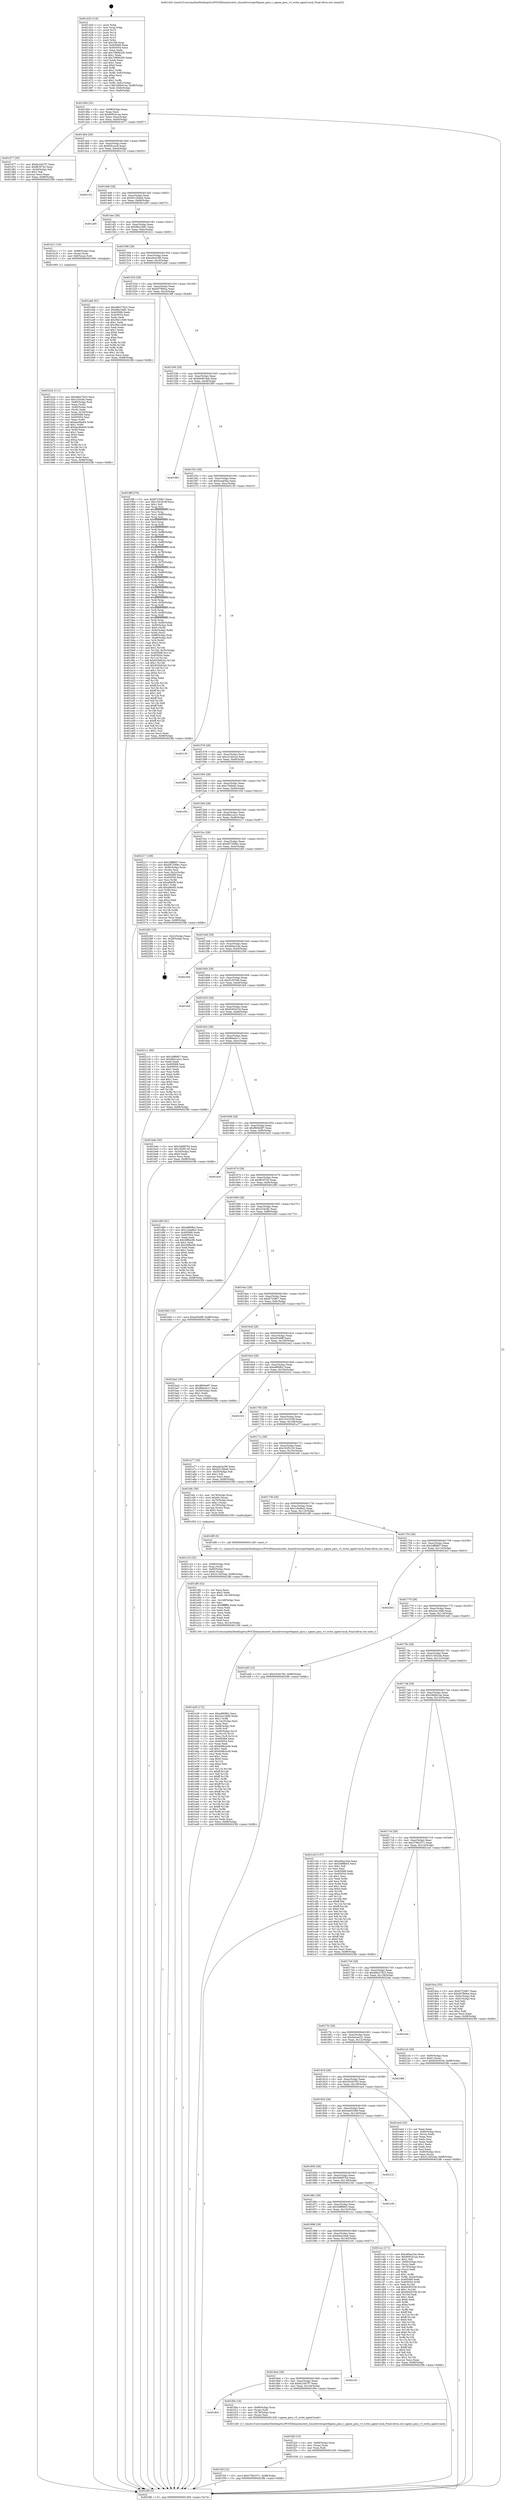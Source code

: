 digraph "0x401420" {
  label = "0x401420 (/mnt/c/Users/mathe/Desktop/tcc/POCII/binaries/extr_linuxdriversperfxgene_pmu.c_xgene_pmu_v3_write_agent1msk_Final-ollvm.out::main(0))"
  labelloc = "t"
  node[shape=record]

  Entry [label="",width=0.3,height=0.3,shape=circle,fillcolor=black,style=filled]
  "0x401494" [label="{
     0x401494 [32]\l
     | [instrs]\l
     &nbsp;&nbsp;0x401494 \<+6\>: mov -0x98(%rbp),%eax\l
     &nbsp;&nbsp;0x40149a \<+2\>: mov %eax,%ecx\l
     &nbsp;&nbsp;0x40149c \<+6\>: sub $0x809241aa,%ecx\l
     &nbsp;&nbsp;0x4014a2 \<+6\>: mov %eax,-0xac(%rbp)\l
     &nbsp;&nbsp;0x4014a8 \<+6\>: mov %ecx,-0xb0(%rbp)\l
     &nbsp;&nbsp;0x4014ae \<+6\>: je 0000000000401d77 \<main+0x957\>\l
  }"]
  "0x401d77" [label="{
     0x401d77 [30]\l
     | [instrs]\l
     &nbsp;&nbsp;0x401d77 \<+5\>: mov $0x6c2447f7,%eax\l
     &nbsp;&nbsp;0x401d7c \<+5\>: mov $0xffc3f742,%ecx\l
     &nbsp;&nbsp;0x401d81 \<+3\>: mov -0x2d(%rbp),%dl\l
     &nbsp;&nbsp;0x401d84 \<+3\>: test $0x1,%dl\l
     &nbsp;&nbsp;0x401d87 \<+3\>: cmovne %ecx,%eax\l
     &nbsp;&nbsp;0x401d8a \<+6\>: mov %eax,-0x98(%rbp)\l
     &nbsp;&nbsp;0x401d90 \<+5\>: jmp 00000000004023fb \<main+0xfdb\>\l
  }"]
  "0x4014b4" [label="{
     0x4014b4 [28]\l
     | [instrs]\l
     &nbsp;&nbsp;0x4014b4 \<+5\>: jmp 00000000004014b9 \<main+0x99\>\l
     &nbsp;&nbsp;0x4014b9 \<+6\>: mov -0xac(%rbp),%eax\l
     &nbsp;&nbsp;0x4014bf \<+5\>: sub $0x82fccec8,%eax\l
     &nbsp;&nbsp;0x4014c4 \<+6\>: mov %eax,-0xb4(%rbp)\l
     &nbsp;&nbsp;0x4014ca \<+6\>: je 0000000000402152 \<main+0xd32\>\l
  }"]
  Exit [label="",width=0.3,height=0.3,shape=circle,fillcolor=black,style=filled,peripheries=2]
  "0x402152" [label="{
     0x402152\l
  }", style=dashed]
  "0x4014d0" [label="{
     0x4014d0 [28]\l
     | [instrs]\l
     &nbsp;&nbsp;0x4014d0 \<+5\>: jmp 00000000004014d5 \<main+0xb5\>\l
     &nbsp;&nbsp;0x4014d5 \<+6\>: mov -0xac(%rbp),%eax\l
     &nbsp;&nbsp;0x4014db \<+5\>: sub $0x8312bbe0,%eax\l
     &nbsp;&nbsp;0x4014e0 \<+6\>: mov %eax,-0xb8(%rbp)\l
     &nbsp;&nbsp;0x4014e6 \<+6\>: je 0000000000401a95 \<main+0x675\>\l
  }"]
  "0x401f2f" [label="{
     0x401f2f [15]\l
     | [instrs]\l
     &nbsp;&nbsp;0x401f2f \<+10\>: movl $0x379b3371,-0x98(%rbp)\l
     &nbsp;&nbsp;0x401f39 \<+5\>: jmp 00000000004023fb \<main+0xfdb\>\l
  }"]
  "0x401a95" [label="{
     0x401a95\l
  }", style=dashed]
  "0x4014ec" [label="{
     0x4014ec [28]\l
     | [instrs]\l
     &nbsp;&nbsp;0x4014ec \<+5\>: jmp 00000000004014f1 \<main+0xd1\>\l
     &nbsp;&nbsp;0x4014f1 \<+6\>: mov -0xac(%rbp),%eax\l
     &nbsp;&nbsp;0x4014f7 \<+5\>: sub $0x98a19df1,%eax\l
     &nbsp;&nbsp;0x4014fc \<+6\>: mov %eax,-0xbc(%rbp)\l
     &nbsp;&nbsp;0x401502 \<+6\>: je 0000000000401b11 \<main+0x6f1\>\l
  }"]
  "0x401f20" [label="{
     0x401f20 [15]\l
     | [instrs]\l
     &nbsp;&nbsp;0x401f20 \<+4\>: mov -0x68(%rbp),%rax\l
     &nbsp;&nbsp;0x401f24 \<+3\>: mov (%rax),%rax\l
     &nbsp;&nbsp;0x401f27 \<+3\>: mov %rax,%rdi\l
     &nbsp;&nbsp;0x401f2a \<+5\>: call 0000000000401030 \<free@plt\>\l
     | [calls]\l
     &nbsp;&nbsp;0x401030 \{1\} (unknown)\l
  }"]
  "0x401b11" [label="{
     0x401b11 [19]\l
     | [instrs]\l
     &nbsp;&nbsp;0x401b11 \<+7\>: mov -0x88(%rbp),%rax\l
     &nbsp;&nbsp;0x401b18 \<+3\>: mov (%rax),%rax\l
     &nbsp;&nbsp;0x401b1b \<+4\>: mov 0x8(%rax),%rdi\l
     &nbsp;&nbsp;0x401b1f \<+5\>: call 0000000000401060 \<atoi@plt\>\l
     | [calls]\l
     &nbsp;&nbsp;0x401060 \{1\} (unknown)\l
  }"]
  "0x401508" [label="{
     0x401508 [28]\l
     | [instrs]\l
     &nbsp;&nbsp;0x401508 \<+5\>: jmp 000000000040150d \<main+0xed\>\l
     &nbsp;&nbsp;0x40150d \<+6\>: mov -0xac(%rbp),%eax\l
     &nbsp;&nbsp;0x401513 \<+5\>: sub $0xa4e2a3f0,%eax\l
     &nbsp;&nbsp;0x401518 \<+6\>: mov %eax,-0xc0(%rbp)\l
     &nbsp;&nbsp;0x40151e \<+6\>: je 0000000000401ab6 \<main+0x696\>\l
  }"]
  "0x4018c0" [label="{
     0x4018c0\l
  }", style=dashed]
  "0x401ab6" [label="{
     0x401ab6 [91]\l
     | [instrs]\l
     &nbsp;&nbsp;0x401ab6 \<+5\>: mov $0x46b27923,%eax\l
     &nbsp;&nbsp;0x401abb \<+5\>: mov $0x98a19df1,%ecx\l
     &nbsp;&nbsp;0x401ac0 \<+7\>: mov 0x405068,%edx\l
     &nbsp;&nbsp;0x401ac7 \<+7\>: mov 0x405054,%esi\l
     &nbsp;&nbsp;0x401ace \<+2\>: mov %edx,%edi\l
     &nbsp;&nbsp;0x401ad0 \<+6\>: add $0x39e1c590,%edi\l
     &nbsp;&nbsp;0x401ad6 \<+3\>: sub $0x1,%edi\l
     &nbsp;&nbsp;0x401ad9 \<+6\>: sub $0x39e1c590,%edi\l
     &nbsp;&nbsp;0x401adf \<+3\>: imul %edi,%edx\l
     &nbsp;&nbsp;0x401ae2 \<+3\>: and $0x1,%edx\l
     &nbsp;&nbsp;0x401ae5 \<+3\>: cmp $0x0,%edx\l
     &nbsp;&nbsp;0x401ae8 \<+4\>: sete %r8b\l
     &nbsp;&nbsp;0x401aec \<+3\>: cmp $0xa,%esi\l
     &nbsp;&nbsp;0x401aef \<+4\>: setl %r9b\l
     &nbsp;&nbsp;0x401af3 \<+3\>: mov %r8b,%r10b\l
     &nbsp;&nbsp;0x401af6 \<+3\>: and %r9b,%r10b\l
     &nbsp;&nbsp;0x401af9 \<+3\>: xor %r9b,%r8b\l
     &nbsp;&nbsp;0x401afc \<+3\>: or %r8b,%r10b\l
     &nbsp;&nbsp;0x401aff \<+4\>: test $0x1,%r10b\l
     &nbsp;&nbsp;0x401b03 \<+3\>: cmovne %ecx,%eax\l
     &nbsp;&nbsp;0x401b06 \<+6\>: mov %eax,-0x98(%rbp)\l
     &nbsp;&nbsp;0x401b0c \<+5\>: jmp 00000000004023fb \<main+0xfdb\>\l
  }"]
  "0x401524" [label="{
     0x401524 [28]\l
     | [instrs]\l
     &nbsp;&nbsp;0x401524 \<+5\>: jmp 0000000000401529 \<main+0x109\>\l
     &nbsp;&nbsp;0x401529 \<+6\>: mov -0xac(%rbp),%eax\l
     &nbsp;&nbsp;0x40152f \<+5\>: sub $0xb07fb9ca,%eax\l
     &nbsp;&nbsp;0x401534 \<+6\>: mov %eax,-0xc4(%rbp)\l
     &nbsp;&nbsp;0x40153a \<+6\>: je 00000000004018ff \<main+0x4df\>\l
  }"]
  "0x401f0e" [label="{
     0x401f0e [18]\l
     | [instrs]\l
     &nbsp;&nbsp;0x401f0e \<+4\>: mov -0x68(%rbp),%rax\l
     &nbsp;&nbsp;0x401f12 \<+3\>: mov (%rax),%rdi\l
     &nbsp;&nbsp;0x401f15 \<+4\>: mov -0x78(%rbp),%rax\l
     &nbsp;&nbsp;0x401f19 \<+2\>: mov (%rax),%esi\l
     &nbsp;&nbsp;0x401f1b \<+5\>: call 0000000000401240 \<xgene_pmu_v3_write_agent1msk\>\l
     | [calls]\l
     &nbsp;&nbsp;0x401240 \{1\} (/mnt/c/Users/mathe/Desktop/tcc/POCII/binaries/extr_linuxdriversperfxgene_pmu.c_xgene_pmu_v3_write_agent1msk_Final-ollvm.out::xgene_pmu_v3_write_agent1msk)\l
  }"]
  "0x4018ff" [label="{
     0x4018ff [376]\l
     | [instrs]\l
     &nbsp;&nbsp;0x4018ff \<+5\>: mov $0x87259b7,%eax\l
     &nbsp;&nbsp;0x401904 \<+5\>: mov $0x1541818f,%ecx\l
     &nbsp;&nbsp;0x401909 \<+2\>: mov $0x1,%dl\l
     &nbsp;&nbsp;0x40190b \<+3\>: mov %rsp,%rsi\l
     &nbsp;&nbsp;0x40190e \<+4\>: add $0xfffffffffffffff0,%rsi\l
     &nbsp;&nbsp;0x401912 \<+3\>: mov %rsi,%rsp\l
     &nbsp;&nbsp;0x401915 \<+7\>: mov %rsi,-0x90(%rbp)\l
     &nbsp;&nbsp;0x40191c \<+3\>: mov %rsp,%rsi\l
     &nbsp;&nbsp;0x40191f \<+4\>: add $0xfffffffffffffff0,%rsi\l
     &nbsp;&nbsp;0x401923 \<+3\>: mov %rsi,%rsp\l
     &nbsp;&nbsp;0x401926 \<+3\>: mov %rsp,%rdi\l
     &nbsp;&nbsp;0x401929 \<+4\>: add $0xfffffffffffffff0,%rdi\l
     &nbsp;&nbsp;0x40192d \<+3\>: mov %rdi,%rsp\l
     &nbsp;&nbsp;0x401930 \<+7\>: mov %rdi,-0x88(%rbp)\l
     &nbsp;&nbsp;0x401937 \<+3\>: mov %rsp,%rdi\l
     &nbsp;&nbsp;0x40193a \<+4\>: add $0xfffffffffffffff0,%rdi\l
     &nbsp;&nbsp;0x40193e \<+3\>: mov %rdi,%rsp\l
     &nbsp;&nbsp;0x401941 \<+4\>: mov %rdi,-0x80(%rbp)\l
     &nbsp;&nbsp;0x401945 \<+3\>: mov %rsp,%rdi\l
     &nbsp;&nbsp;0x401948 \<+4\>: add $0xfffffffffffffff0,%rdi\l
     &nbsp;&nbsp;0x40194c \<+3\>: mov %rdi,%rsp\l
     &nbsp;&nbsp;0x40194f \<+4\>: mov %rdi,-0x78(%rbp)\l
     &nbsp;&nbsp;0x401953 \<+3\>: mov %rsp,%rdi\l
     &nbsp;&nbsp;0x401956 \<+4\>: add $0xfffffffffffffff0,%rdi\l
     &nbsp;&nbsp;0x40195a \<+3\>: mov %rdi,%rsp\l
     &nbsp;&nbsp;0x40195d \<+4\>: mov %rdi,-0x70(%rbp)\l
     &nbsp;&nbsp;0x401961 \<+3\>: mov %rsp,%rdi\l
     &nbsp;&nbsp;0x401964 \<+4\>: add $0xfffffffffffffff0,%rdi\l
     &nbsp;&nbsp;0x401968 \<+3\>: mov %rdi,%rsp\l
     &nbsp;&nbsp;0x40196b \<+4\>: mov %rdi,-0x68(%rbp)\l
     &nbsp;&nbsp;0x40196f \<+3\>: mov %rsp,%rdi\l
     &nbsp;&nbsp;0x401972 \<+4\>: add $0xfffffffffffffff0,%rdi\l
     &nbsp;&nbsp;0x401976 \<+3\>: mov %rdi,%rsp\l
     &nbsp;&nbsp;0x401979 \<+4\>: mov %rdi,-0x60(%rbp)\l
     &nbsp;&nbsp;0x40197d \<+3\>: mov %rsp,%rdi\l
     &nbsp;&nbsp;0x401980 \<+4\>: add $0xfffffffffffffff0,%rdi\l
     &nbsp;&nbsp;0x401984 \<+3\>: mov %rdi,%rsp\l
     &nbsp;&nbsp;0x401987 \<+4\>: mov %rdi,-0x58(%rbp)\l
     &nbsp;&nbsp;0x40198b \<+3\>: mov %rsp,%rdi\l
     &nbsp;&nbsp;0x40198e \<+4\>: add $0xfffffffffffffff0,%rdi\l
     &nbsp;&nbsp;0x401992 \<+3\>: mov %rdi,%rsp\l
     &nbsp;&nbsp;0x401995 \<+4\>: mov %rdi,-0x50(%rbp)\l
     &nbsp;&nbsp;0x401999 \<+3\>: mov %rsp,%rdi\l
     &nbsp;&nbsp;0x40199c \<+4\>: add $0xfffffffffffffff0,%rdi\l
     &nbsp;&nbsp;0x4019a0 \<+3\>: mov %rdi,%rsp\l
     &nbsp;&nbsp;0x4019a3 \<+4\>: mov %rdi,-0x48(%rbp)\l
     &nbsp;&nbsp;0x4019a7 \<+3\>: mov %rsp,%rdi\l
     &nbsp;&nbsp;0x4019aa \<+4\>: add $0xfffffffffffffff0,%rdi\l
     &nbsp;&nbsp;0x4019ae \<+3\>: mov %rdi,%rsp\l
     &nbsp;&nbsp;0x4019b1 \<+4\>: mov %rdi,-0x40(%rbp)\l
     &nbsp;&nbsp;0x4019b5 \<+7\>: mov -0x90(%rbp),%rdi\l
     &nbsp;&nbsp;0x4019bc \<+6\>: movl $0x0,(%rdi)\l
     &nbsp;&nbsp;0x4019c2 \<+7\>: mov -0x9c(%rbp),%r8d\l
     &nbsp;&nbsp;0x4019c9 \<+3\>: mov %r8d,(%rsi)\l
     &nbsp;&nbsp;0x4019cc \<+7\>: mov -0x88(%rbp),%rdi\l
     &nbsp;&nbsp;0x4019d3 \<+7\>: mov -0xa8(%rbp),%r9\l
     &nbsp;&nbsp;0x4019da \<+3\>: mov %r9,(%rdi)\l
     &nbsp;&nbsp;0x4019dd \<+3\>: cmpl $0x2,(%rsi)\l
     &nbsp;&nbsp;0x4019e0 \<+4\>: setne %r10b\l
     &nbsp;&nbsp;0x4019e4 \<+4\>: and $0x1,%r10b\l
     &nbsp;&nbsp;0x4019e8 \<+4\>: mov %r10b,-0x35(%rbp)\l
     &nbsp;&nbsp;0x4019ec \<+8\>: mov 0x405068,%r11d\l
     &nbsp;&nbsp;0x4019f4 \<+7\>: mov 0x405054,%ebx\l
     &nbsp;&nbsp;0x4019fb \<+3\>: mov %r11d,%r14d\l
     &nbsp;&nbsp;0x4019fe \<+7\>: add $0x932b6242,%r14d\l
     &nbsp;&nbsp;0x401a05 \<+4\>: sub $0x1,%r14d\l
     &nbsp;&nbsp;0x401a09 \<+7\>: sub $0x932b6242,%r14d\l
     &nbsp;&nbsp;0x401a10 \<+4\>: imul %r14d,%r11d\l
     &nbsp;&nbsp;0x401a14 \<+4\>: and $0x1,%r11d\l
     &nbsp;&nbsp;0x401a18 \<+4\>: cmp $0x0,%r11d\l
     &nbsp;&nbsp;0x401a1c \<+4\>: sete %r10b\l
     &nbsp;&nbsp;0x401a20 \<+3\>: cmp $0xa,%ebx\l
     &nbsp;&nbsp;0x401a23 \<+4\>: setl %r15b\l
     &nbsp;&nbsp;0x401a27 \<+3\>: mov %r10b,%r12b\l
     &nbsp;&nbsp;0x401a2a \<+4\>: xor $0xff,%r12b\l
     &nbsp;&nbsp;0x401a2e \<+3\>: mov %r15b,%r13b\l
     &nbsp;&nbsp;0x401a31 \<+4\>: xor $0xff,%r13b\l
     &nbsp;&nbsp;0x401a35 \<+3\>: xor $0x1,%dl\l
     &nbsp;&nbsp;0x401a38 \<+3\>: mov %r12b,%sil\l
     &nbsp;&nbsp;0x401a3b \<+4\>: and $0xff,%sil\l
     &nbsp;&nbsp;0x401a3f \<+3\>: and %dl,%r10b\l
     &nbsp;&nbsp;0x401a42 \<+3\>: mov %r13b,%dil\l
     &nbsp;&nbsp;0x401a45 \<+4\>: and $0xff,%dil\l
     &nbsp;&nbsp;0x401a49 \<+3\>: and %dl,%r15b\l
     &nbsp;&nbsp;0x401a4c \<+3\>: or %r10b,%sil\l
     &nbsp;&nbsp;0x401a4f \<+3\>: or %r15b,%dil\l
     &nbsp;&nbsp;0x401a52 \<+3\>: xor %dil,%sil\l
     &nbsp;&nbsp;0x401a55 \<+3\>: or %r13b,%r12b\l
     &nbsp;&nbsp;0x401a58 \<+4\>: xor $0xff,%r12b\l
     &nbsp;&nbsp;0x401a5c \<+3\>: or $0x1,%dl\l
     &nbsp;&nbsp;0x401a5f \<+3\>: and %dl,%r12b\l
     &nbsp;&nbsp;0x401a62 \<+3\>: or %r12b,%sil\l
     &nbsp;&nbsp;0x401a65 \<+4\>: test $0x1,%sil\l
     &nbsp;&nbsp;0x401a69 \<+3\>: cmovne %ecx,%eax\l
     &nbsp;&nbsp;0x401a6c \<+6\>: mov %eax,-0x98(%rbp)\l
     &nbsp;&nbsp;0x401a72 \<+5\>: jmp 00000000004023fb \<main+0xfdb\>\l
  }"]
  "0x401540" [label="{
     0x401540 [28]\l
     | [instrs]\l
     &nbsp;&nbsp;0x401540 \<+5\>: jmp 0000000000401545 \<main+0x125\>\l
     &nbsp;&nbsp;0x401545 \<+6\>: mov -0xac(%rbp),%eax\l
     &nbsp;&nbsp;0x40154b \<+5\>: sub $0xbb0819ab,%eax\l
     &nbsp;&nbsp;0x401550 \<+6\>: mov %eax,-0xc8(%rbp)\l
     &nbsp;&nbsp;0x401556 \<+6\>: je 0000000000401f85 \<main+0xb65\>\l
  }"]
  "0x4018a4" [label="{
     0x4018a4 [28]\l
     | [instrs]\l
     &nbsp;&nbsp;0x4018a4 \<+5\>: jmp 00000000004018a9 \<main+0x489\>\l
     &nbsp;&nbsp;0x4018a9 \<+6\>: mov -0xac(%rbp),%eax\l
     &nbsp;&nbsp;0x4018af \<+5\>: sub $0x6c2447f7,%eax\l
     &nbsp;&nbsp;0x4018b4 \<+6\>: mov %eax,-0x144(%rbp)\l
     &nbsp;&nbsp;0x4018ba \<+6\>: je 0000000000401f0e \<main+0xaee\>\l
  }"]
  "0x401f85" [label="{
     0x401f85\l
  }", style=dashed]
  "0x40155c" [label="{
     0x40155c [28]\l
     | [instrs]\l
     &nbsp;&nbsp;0x40155c \<+5\>: jmp 0000000000401561 \<main+0x141\>\l
     &nbsp;&nbsp;0x401561 \<+6\>: mov -0xac(%rbp),%eax\l
     &nbsp;&nbsp;0x401567 \<+5\>: sub $0xbceaf3ba,%eax\l
     &nbsp;&nbsp;0x40156c \<+6\>: mov %eax,-0xcc(%rbp)\l
     &nbsp;&nbsp;0x401572 \<+6\>: je 0000000000402130 \<main+0xd10\>\l
  }"]
  "0x402191" [label="{
     0x402191\l
  }", style=dashed]
  "0x402130" [label="{
     0x402130\l
  }", style=dashed]
  "0x401578" [label="{
     0x401578 [28]\l
     | [instrs]\l
     &nbsp;&nbsp;0x401578 \<+5\>: jmp 000000000040157d \<main+0x15d\>\l
     &nbsp;&nbsp;0x40157d \<+6\>: mov -0xac(%rbp),%eax\l
     &nbsp;&nbsp;0x401583 \<+5\>: sub $0xc2cd4ccd,%eax\l
     &nbsp;&nbsp;0x401588 \<+6\>: mov %eax,-0xd0(%rbp)\l
     &nbsp;&nbsp;0x40158e \<+6\>: je 000000000040203c \<main+0xc1c\>\l
  }"]
  "0x401e29" [label="{
     0x401e29 [172]\l
     | [instrs]\l
     &nbsp;&nbsp;0x401e29 \<+5\>: mov $0xe880fb2,%ecx\l
     &nbsp;&nbsp;0x401e2e \<+5\>: mov $0x2ee14bfb,%edx\l
     &nbsp;&nbsp;0x401e33 \<+3\>: mov $0x1,%r8b\l
     &nbsp;&nbsp;0x401e36 \<+6\>: mov -0x14c(%rbp),%esi\l
     &nbsp;&nbsp;0x401e3c \<+3\>: imul %eax,%esi\l
     &nbsp;&nbsp;0x401e3f \<+4\>: mov -0x68(%rbp),%r9\l
     &nbsp;&nbsp;0x401e43 \<+3\>: mov (%r9),%r9\l
     &nbsp;&nbsp;0x401e46 \<+4\>: mov -0x60(%rbp),%r10\l
     &nbsp;&nbsp;0x401e4a \<+3\>: movslq (%r10),%r10\l
     &nbsp;&nbsp;0x401e4d \<+4\>: mov %esi,(%r9,%r10,4)\l
     &nbsp;&nbsp;0x401e51 \<+7\>: mov 0x405068,%eax\l
     &nbsp;&nbsp;0x401e58 \<+7\>: mov 0x405054,%esi\l
     &nbsp;&nbsp;0x401e5f \<+2\>: mov %eax,%edi\l
     &nbsp;&nbsp;0x401e61 \<+6\>: sub $0x649b2a3b,%edi\l
     &nbsp;&nbsp;0x401e67 \<+3\>: sub $0x1,%edi\l
     &nbsp;&nbsp;0x401e6a \<+6\>: add $0x649b2a3b,%edi\l
     &nbsp;&nbsp;0x401e70 \<+3\>: imul %edi,%eax\l
     &nbsp;&nbsp;0x401e73 \<+3\>: and $0x1,%eax\l
     &nbsp;&nbsp;0x401e76 \<+3\>: cmp $0x0,%eax\l
     &nbsp;&nbsp;0x401e79 \<+4\>: sete %r11b\l
     &nbsp;&nbsp;0x401e7d \<+3\>: cmp $0xa,%esi\l
     &nbsp;&nbsp;0x401e80 \<+3\>: setl %bl\l
     &nbsp;&nbsp;0x401e83 \<+3\>: mov %r11b,%r14b\l
     &nbsp;&nbsp;0x401e86 \<+4\>: xor $0xff,%r14b\l
     &nbsp;&nbsp;0x401e8a \<+3\>: mov %bl,%r15b\l
     &nbsp;&nbsp;0x401e8d \<+4\>: xor $0xff,%r15b\l
     &nbsp;&nbsp;0x401e91 \<+4\>: xor $0x1,%r8b\l
     &nbsp;&nbsp;0x401e95 \<+3\>: mov %r14b,%r12b\l
     &nbsp;&nbsp;0x401e98 \<+4\>: and $0xff,%r12b\l
     &nbsp;&nbsp;0x401e9c \<+3\>: and %r8b,%r11b\l
     &nbsp;&nbsp;0x401e9f \<+3\>: mov %r15b,%r13b\l
     &nbsp;&nbsp;0x401ea2 \<+4\>: and $0xff,%r13b\l
     &nbsp;&nbsp;0x401ea6 \<+3\>: and %r8b,%bl\l
     &nbsp;&nbsp;0x401ea9 \<+3\>: or %r11b,%r12b\l
     &nbsp;&nbsp;0x401eac \<+3\>: or %bl,%r13b\l
     &nbsp;&nbsp;0x401eaf \<+3\>: xor %r13b,%r12b\l
     &nbsp;&nbsp;0x401eb2 \<+3\>: or %r15b,%r14b\l
     &nbsp;&nbsp;0x401eb5 \<+4\>: xor $0xff,%r14b\l
     &nbsp;&nbsp;0x401eb9 \<+4\>: or $0x1,%r8b\l
     &nbsp;&nbsp;0x401ebd \<+3\>: and %r8b,%r14b\l
     &nbsp;&nbsp;0x401ec0 \<+3\>: or %r14b,%r12b\l
     &nbsp;&nbsp;0x401ec3 \<+4\>: test $0x1,%r12b\l
     &nbsp;&nbsp;0x401ec7 \<+3\>: cmovne %edx,%ecx\l
     &nbsp;&nbsp;0x401eca \<+6\>: mov %ecx,-0x98(%rbp)\l
     &nbsp;&nbsp;0x401ed0 \<+5\>: jmp 00000000004023fb \<main+0xfdb\>\l
  }"]
  "0x40203c" [label="{
     0x40203c\l
  }", style=dashed]
  "0x401594" [label="{
     0x401594 [28]\l
     | [instrs]\l
     &nbsp;&nbsp;0x401594 \<+5\>: jmp 0000000000401599 \<main+0x179\>\l
     &nbsp;&nbsp;0x401599 \<+6\>: mov -0xac(%rbp),%eax\l
     &nbsp;&nbsp;0x40159f \<+5\>: sub $0xc7fe9abc,%eax\l
     &nbsp;&nbsp;0x4015a4 \<+6\>: mov %eax,-0xd4(%rbp)\l
     &nbsp;&nbsp;0x4015aa \<+6\>: je 0000000000401f3e \<main+0xb1e\>\l
  }"]
  "0x401df5" [label="{
     0x401df5 [52]\l
     | [instrs]\l
     &nbsp;&nbsp;0x401df5 \<+2\>: xor %ecx,%ecx\l
     &nbsp;&nbsp;0x401df7 \<+5\>: mov $0x2,%edx\l
     &nbsp;&nbsp;0x401dfc \<+6\>: mov %edx,-0x148(%rbp)\l
     &nbsp;&nbsp;0x401e02 \<+1\>: cltd\l
     &nbsp;&nbsp;0x401e03 \<+6\>: mov -0x148(%rbp),%esi\l
     &nbsp;&nbsp;0x401e09 \<+2\>: idiv %esi\l
     &nbsp;&nbsp;0x401e0b \<+6\>: imul $0xfffffffe,%edx,%edx\l
     &nbsp;&nbsp;0x401e11 \<+2\>: mov %ecx,%edi\l
     &nbsp;&nbsp;0x401e13 \<+2\>: sub %edx,%edi\l
     &nbsp;&nbsp;0x401e15 \<+2\>: mov %ecx,%edx\l
     &nbsp;&nbsp;0x401e17 \<+3\>: sub $0x1,%edx\l
     &nbsp;&nbsp;0x401e1a \<+2\>: add %edx,%edi\l
     &nbsp;&nbsp;0x401e1c \<+2\>: sub %edi,%ecx\l
     &nbsp;&nbsp;0x401e1e \<+6\>: mov %ecx,-0x14c(%rbp)\l
     &nbsp;&nbsp;0x401e24 \<+5\>: call 0000000000401160 \<next_i\>\l
     | [calls]\l
     &nbsp;&nbsp;0x401160 \{1\} (/mnt/c/Users/mathe/Desktop/tcc/POCII/binaries/extr_linuxdriversperfxgene_pmu.c_xgene_pmu_v3_write_agent1msk_Final-ollvm.out::next_i)\l
  }"]
  "0x401f3e" [label="{
     0x401f3e\l
  }", style=dashed]
  "0x4015b0" [label="{
     0x4015b0 [28]\l
     | [instrs]\l
     &nbsp;&nbsp;0x4015b0 \<+5\>: jmp 00000000004015b5 \<main+0x195\>\l
     &nbsp;&nbsp;0x4015b5 \<+6\>: mov -0xac(%rbp),%eax\l
     &nbsp;&nbsp;0x4015bb \<+5\>: sub $0xd6a1a2cc,%eax\l
     &nbsp;&nbsp;0x4015c0 \<+6\>: mov %eax,-0xd8(%rbp)\l
     &nbsp;&nbsp;0x4015c6 \<+6\>: je 0000000000402217 \<main+0xdf7\>\l
  }"]
  "0x401888" [label="{
     0x401888 [28]\l
     | [instrs]\l
     &nbsp;&nbsp;0x401888 \<+5\>: jmp 000000000040188d \<main+0x46d\>\l
     &nbsp;&nbsp;0x40188d \<+6\>: mov -0xac(%rbp),%eax\l
     &nbsp;&nbsp;0x401893 \<+5\>: sub $0x644c24a6,%eax\l
     &nbsp;&nbsp;0x401898 \<+6\>: mov %eax,-0x140(%rbp)\l
     &nbsp;&nbsp;0x40189e \<+6\>: je 0000000000402191 \<main+0xd71\>\l
  }"]
  "0x402217" [label="{
     0x402217 [108]\l
     | [instrs]\l
     &nbsp;&nbsp;0x402217 \<+5\>: mov $0x2dffdfd7,%eax\l
     &nbsp;&nbsp;0x40221c \<+5\>: mov $0xd97206bc,%ecx\l
     &nbsp;&nbsp;0x402221 \<+7\>: mov -0x90(%rbp),%rdx\l
     &nbsp;&nbsp;0x402228 \<+2\>: mov (%rdx),%esi\l
     &nbsp;&nbsp;0x40222a \<+3\>: mov %esi,-0x2c(%rbp)\l
     &nbsp;&nbsp;0x40222d \<+7\>: mov 0x405068,%esi\l
     &nbsp;&nbsp;0x402234 \<+7\>: mov 0x405054,%edi\l
     &nbsp;&nbsp;0x40223b \<+3\>: mov %esi,%r8d\l
     &nbsp;&nbsp;0x40223e \<+7\>: sub $0xa864f5,%r8d\l
     &nbsp;&nbsp;0x402245 \<+4\>: sub $0x1,%r8d\l
     &nbsp;&nbsp;0x402249 \<+7\>: add $0xa864f5,%r8d\l
     &nbsp;&nbsp;0x402250 \<+4\>: imul %r8d,%esi\l
     &nbsp;&nbsp;0x402254 \<+3\>: and $0x1,%esi\l
     &nbsp;&nbsp;0x402257 \<+3\>: cmp $0x0,%esi\l
     &nbsp;&nbsp;0x40225a \<+4\>: sete %r9b\l
     &nbsp;&nbsp;0x40225e \<+3\>: cmp $0xa,%edi\l
     &nbsp;&nbsp;0x402261 \<+4\>: setl %r10b\l
     &nbsp;&nbsp;0x402265 \<+3\>: mov %r9b,%r11b\l
     &nbsp;&nbsp;0x402268 \<+3\>: and %r10b,%r11b\l
     &nbsp;&nbsp;0x40226b \<+3\>: xor %r10b,%r9b\l
     &nbsp;&nbsp;0x40226e \<+3\>: or %r9b,%r11b\l
     &nbsp;&nbsp;0x402271 \<+4\>: test $0x1,%r11b\l
     &nbsp;&nbsp;0x402275 \<+3\>: cmovne %ecx,%eax\l
     &nbsp;&nbsp;0x402278 \<+6\>: mov %eax,-0x98(%rbp)\l
     &nbsp;&nbsp;0x40227e \<+5\>: jmp 00000000004023fb \<main+0xfdb\>\l
  }"]
  "0x4015cc" [label="{
     0x4015cc [28]\l
     | [instrs]\l
     &nbsp;&nbsp;0x4015cc \<+5\>: jmp 00000000004015d1 \<main+0x1b1\>\l
     &nbsp;&nbsp;0x4015d1 \<+6\>: mov -0xac(%rbp),%eax\l
     &nbsp;&nbsp;0x4015d7 \<+5\>: sub $0xd97206bc,%eax\l
     &nbsp;&nbsp;0x4015dc \<+6\>: mov %eax,-0xdc(%rbp)\l
     &nbsp;&nbsp;0x4015e2 \<+6\>: je 0000000000402283 \<main+0xe63\>\l
  }"]
  "0x401ccc" [label="{
     0x401ccc [171]\l
     | [instrs]\l
     &nbsp;&nbsp;0x401ccc \<+5\>: mov $0xe60ac24a,%eax\l
     &nbsp;&nbsp;0x401cd1 \<+5\>: mov $0x809241aa,%ecx\l
     &nbsp;&nbsp;0x401cd6 \<+2\>: mov $0x1,%dl\l
     &nbsp;&nbsp;0x401cd8 \<+4\>: mov -0x60(%rbp),%rsi\l
     &nbsp;&nbsp;0x401cdc \<+2\>: mov (%rsi),%edi\l
     &nbsp;&nbsp;0x401cde \<+4\>: mov -0x70(%rbp),%rsi\l
     &nbsp;&nbsp;0x401ce2 \<+2\>: cmp (%rsi),%edi\l
     &nbsp;&nbsp;0x401ce4 \<+4\>: setl %r8b\l
     &nbsp;&nbsp;0x401ce8 \<+4\>: and $0x1,%r8b\l
     &nbsp;&nbsp;0x401cec \<+4\>: mov %r8b,-0x2d(%rbp)\l
     &nbsp;&nbsp;0x401cf0 \<+7\>: mov 0x405068,%edi\l
     &nbsp;&nbsp;0x401cf7 \<+8\>: mov 0x405054,%r9d\l
     &nbsp;&nbsp;0x401cff \<+3\>: mov %edi,%r10d\l
     &nbsp;&nbsp;0x401d02 \<+7\>: sub $0xb04f3336,%r10d\l
     &nbsp;&nbsp;0x401d09 \<+4\>: sub $0x1,%r10d\l
     &nbsp;&nbsp;0x401d0d \<+7\>: add $0xb04f3336,%r10d\l
     &nbsp;&nbsp;0x401d14 \<+4\>: imul %r10d,%edi\l
     &nbsp;&nbsp;0x401d18 \<+3\>: and $0x1,%edi\l
     &nbsp;&nbsp;0x401d1b \<+3\>: cmp $0x0,%edi\l
     &nbsp;&nbsp;0x401d1e \<+4\>: sete %r8b\l
     &nbsp;&nbsp;0x401d22 \<+4\>: cmp $0xa,%r9d\l
     &nbsp;&nbsp;0x401d26 \<+4\>: setl %r11b\l
     &nbsp;&nbsp;0x401d2a \<+3\>: mov %r8b,%bl\l
     &nbsp;&nbsp;0x401d2d \<+3\>: xor $0xff,%bl\l
     &nbsp;&nbsp;0x401d30 \<+3\>: mov %r11b,%r14b\l
     &nbsp;&nbsp;0x401d33 \<+4\>: xor $0xff,%r14b\l
     &nbsp;&nbsp;0x401d37 \<+3\>: xor $0x0,%dl\l
     &nbsp;&nbsp;0x401d3a \<+3\>: mov %bl,%r15b\l
     &nbsp;&nbsp;0x401d3d \<+4\>: and $0x0,%r15b\l
     &nbsp;&nbsp;0x401d41 \<+3\>: and %dl,%r8b\l
     &nbsp;&nbsp;0x401d44 \<+3\>: mov %r14b,%r12b\l
     &nbsp;&nbsp;0x401d47 \<+4\>: and $0x0,%r12b\l
     &nbsp;&nbsp;0x401d4b \<+3\>: and %dl,%r11b\l
     &nbsp;&nbsp;0x401d4e \<+3\>: or %r8b,%r15b\l
     &nbsp;&nbsp;0x401d51 \<+3\>: or %r11b,%r12b\l
     &nbsp;&nbsp;0x401d54 \<+3\>: xor %r12b,%r15b\l
     &nbsp;&nbsp;0x401d57 \<+3\>: or %r14b,%bl\l
     &nbsp;&nbsp;0x401d5a \<+3\>: xor $0xff,%bl\l
     &nbsp;&nbsp;0x401d5d \<+3\>: or $0x0,%dl\l
     &nbsp;&nbsp;0x401d60 \<+2\>: and %dl,%bl\l
     &nbsp;&nbsp;0x401d62 \<+3\>: or %bl,%r15b\l
     &nbsp;&nbsp;0x401d65 \<+4\>: test $0x1,%r15b\l
     &nbsp;&nbsp;0x401d69 \<+3\>: cmovne %ecx,%eax\l
     &nbsp;&nbsp;0x401d6c \<+6\>: mov %eax,-0x98(%rbp)\l
     &nbsp;&nbsp;0x401d72 \<+5\>: jmp 00000000004023fb \<main+0xfdb\>\l
  }"]
  "0x402283" [label="{
     0x402283 [18]\l
     | [instrs]\l
     &nbsp;&nbsp;0x402283 \<+3\>: mov -0x2c(%rbp),%eax\l
     &nbsp;&nbsp;0x402286 \<+4\>: lea -0x28(%rbp),%rsp\l
     &nbsp;&nbsp;0x40228a \<+1\>: pop %rbx\l
     &nbsp;&nbsp;0x40228b \<+2\>: pop %r12\l
     &nbsp;&nbsp;0x40228d \<+2\>: pop %r13\l
     &nbsp;&nbsp;0x40228f \<+2\>: pop %r14\l
     &nbsp;&nbsp;0x402291 \<+2\>: pop %r15\l
     &nbsp;&nbsp;0x402293 \<+1\>: pop %rbp\l
     &nbsp;&nbsp;0x402294 \<+1\>: ret\l
  }"]
  "0x4015e8" [label="{
     0x4015e8 [28]\l
     | [instrs]\l
     &nbsp;&nbsp;0x4015e8 \<+5\>: jmp 00000000004015ed \<main+0x1cd\>\l
     &nbsp;&nbsp;0x4015ed \<+6\>: mov -0xac(%rbp),%eax\l
     &nbsp;&nbsp;0x4015f3 \<+5\>: sub $0xe60ac24a,%eax\l
     &nbsp;&nbsp;0x4015f8 \<+6\>: mov %eax,-0xe0(%rbp)\l
     &nbsp;&nbsp;0x4015fe \<+6\>: je 000000000040230d \<main+0xeed\>\l
  }"]
  "0x40186c" [label="{
     0x40186c [28]\l
     | [instrs]\l
     &nbsp;&nbsp;0x40186c \<+5\>: jmp 0000000000401871 \<main+0x451\>\l
     &nbsp;&nbsp;0x401871 \<+6\>: mov -0xac(%rbp),%eax\l
     &nbsp;&nbsp;0x401877 \<+5\>: sub $0x5eff9b63,%eax\l
     &nbsp;&nbsp;0x40187c \<+6\>: mov %eax,-0x13c(%rbp)\l
     &nbsp;&nbsp;0x401882 \<+6\>: je 0000000000401ccc \<main+0x8ac\>\l
  }"]
  "0x40230d" [label="{
     0x40230d\l
  }", style=dashed]
  "0x401604" [label="{
     0x401604 [28]\l
     | [instrs]\l
     &nbsp;&nbsp;0x401604 \<+5\>: jmp 0000000000401609 \<main+0x1e9\>\l
     &nbsp;&nbsp;0x401609 \<+6\>: mov -0xac(%rbp),%eax\l
     &nbsp;&nbsp;0x40160f \<+5\>: sub $0xf1c97bfd,%eax\l
     &nbsp;&nbsp;0x401614 \<+6\>: mov %eax,-0xe4(%rbp)\l
     &nbsp;&nbsp;0x40161a \<+6\>: je 0000000000401fa9 \<main+0xb89\>\l
  }"]
  "0x402182" [label="{
     0x402182\l
  }", style=dashed]
  "0x401fa9" [label="{
     0x401fa9\l
  }", style=dashed]
  "0x401620" [label="{
     0x401620 [28]\l
     | [instrs]\l
     &nbsp;&nbsp;0x401620 \<+5\>: jmp 0000000000401625 \<main+0x205\>\l
     &nbsp;&nbsp;0x401625 \<+6\>: mov -0xac(%rbp),%eax\l
     &nbsp;&nbsp;0x40162b \<+5\>: sub $0xf2d54234,%eax\l
     &nbsp;&nbsp;0x401630 \<+6\>: mov %eax,-0xe8(%rbp)\l
     &nbsp;&nbsp;0x401636 \<+6\>: je 00000000004021c1 \<main+0xda1\>\l
  }"]
  "0x401850" [label="{
     0x401850 [28]\l
     | [instrs]\l
     &nbsp;&nbsp;0x401850 \<+5\>: jmp 0000000000401855 \<main+0x435\>\l
     &nbsp;&nbsp;0x401855 \<+6\>: mov -0xac(%rbp),%eax\l
     &nbsp;&nbsp;0x40185b \<+5\>: sub $0x5dd9f704,%eax\l
     &nbsp;&nbsp;0x401860 \<+6\>: mov %eax,-0x138(%rbp)\l
     &nbsp;&nbsp;0x401866 \<+6\>: je 0000000000402182 \<main+0xd62\>\l
  }"]
  "0x4021c1" [label="{
     0x4021c1 [86]\l
     | [instrs]\l
     &nbsp;&nbsp;0x4021c1 \<+5\>: mov $0x2dffdfd7,%eax\l
     &nbsp;&nbsp;0x4021c6 \<+5\>: mov $0xd6a1a2cc,%ecx\l
     &nbsp;&nbsp;0x4021cb \<+2\>: xor %edx,%edx\l
     &nbsp;&nbsp;0x4021cd \<+7\>: mov 0x405068,%esi\l
     &nbsp;&nbsp;0x4021d4 \<+7\>: mov 0x405054,%edi\l
     &nbsp;&nbsp;0x4021db \<+3\>: sub $0x1,%edx\l
     &nbsp;&nbsp;0x4021de \<+3\>: mov %esi,%r8d\l
     &nbsp;&nbsp;0x4021e1 \<+3\>: add %edx,%r8d\l
     &nbsp;&nbsp;0x4021e4 \<+4\>: imul %r8d,%esi\l
     &nbsp;&nbsp;0x4021e8 \<+3\>: and $0x1,%esi\l
     &nbsp;&nbsp;0x4021eb \<+3\>: cmp $0x0,%esi\l
     &nbsp;&nbsp;0x4021ee \<+4\>: sete %r9b\l
     &nbsp;&nbsp;0x4021f2 \<+3\>: cmp $0xa,%edi\l
     &nbsp;&nbsp;0x4021f5 \<+4\>: setl %r10b\l
     &nbsp;&nbsp;0x4021f9 \<+3\>: mov %r9b,%r11b\l
     &nbsp;&nbsp;0x4021fc \<+3\>: and %r10b,%r11b\l
     &nbsp;&nbsp;0x4021ff \<+3\>: xor %r10b,%r9b\l
     &nbsp;&nbsp;0x402202 \<+3\>: or %r9b,%r11b\l
     &nbsp;&nbsp;0x402205 \<+4\>: test $0x1,%r11b\l
     &nbsp;&nbsp;0x402209 \<+3\>: cmovne %ecx,%eax\l
     &nbsp;&nbsp;0x40220c \<+6\>: mov %eax,-0x98(%rbp)\l
     &nbsp;&nbsp;0x402212 \<+5\>: jmp 00000000004023fb \<main+0xfdb\>\l
  }"]
  "0x40163c" [label="{
     0x40163c [28]\l
     | [instrs]\l
     &nbsp;&nbsp;0x40163c \<+5\>: jmp 0000000000401641 \<main+0x221\>\l
     &nbsp;&nbsp;0x401641 \<+6\>: mov -0xac(%rbp),%eax\l
     &nbsp;&nbsp;0x401647 \<+5\>: sub $0xf6bedc11,%eax\l
     &nbsp;&nbsp;0x40164c \<+6\>: mov %eax,-0xec(%rbp)\l
     &nbsp;&nbsp;0x401652 \<+6\>: je 0000000000401bde \<main+0x7be\>\l
  }"]
  "0x402121" [label="{
     0x402121\l
  }", style=dashed]
  "0x401bde" [label="{
     0x401bde [30]\l
     | [instrs]\l
     &nbsp;&nbsp;0x401bde \<+5\>: mov $0x5dd9f704,%eax\l
     &nbsp;&nbsp;0x401be3 \<+5\>: mov $0x182f5120,%ecx\l
     &nbsp;&nbsp;0x401be8 \<+3\>: mov -0x34(%rbp),%edx\l
     &nbsp;&nbsp;0x401beb \<+3\>: cmp $0x0,%edx\l
     &nbsp;&nbsp;0x401bee \<+3\>: cmove %ecx,%eax\l
     &nbsp;&nbsp;0x401bf1 \<+6\>: mov %eax,-0x98(%rbp)\l
     &nbsp;&nbsp;0x401bf7 \<+5\>: jmp 00000000004023fb \<main+0xfdb\>\l
  }"]
  "0x401658" [label="{
     0x401658 [28]\l
     | [instrs]\l
     &nbsp;&nbsp;0x401658 \<+5\>: jmp 000000000040165d \<main+0x23d\>\l
     &nbsp;&nbsp;0x40165d \<+6\>: mov -0xac(%rbp),%eax\l
     &nbsp;&nbsp;0x401663 \<+5\>: sub $0xf800e6f7,%eax\l
     &nbsp;&nbsp;0x401668 \<+6\>: mov %eax,-0xf0(%rbp)\l
     &nbsp;&nbsp;0x40166e \<+6\>: je 0000000000401bc0 \<main+0x7a0\>\l
  }"]
  "0x401834" [label="{
     0x401834 [28]\l
     | [instrs]\l
     &nbsp;&nbsp;0x401834 \<+5\>: jmp 0000000000401839 \<main+0x419\>\l
     &nbsp;&nbsp;0x401839 \<+6\>: mov -0xac(%rbp),%eax\l
     &nbsp;&nbsp;0x40183f \<+5\>: sub $0x5ad53368,%eax\l
     &nbsp;&nbsp;0x401844 \<+6\>: mov %eax,-0x134(%rbp)\l
     &nbsp;&nbsp;0x40184a \<+6\>: je 0000000000402121 \<main+0xd01\>\l
  }"]
  "0x401bc0" [label="{
     0x401bc0\l
  }", style=dashed]
  "0x401674" [label="{
     0x401674 [28]\l
     | [instrs]\l
     &nbsp;&nbsp;0x401674 \<+5\>: jmp 0000000000401679 \<main+0x259\>\l
     &nbsp;&nbsp;0x401679 \<+6\>: mov -0xac(%rbp),%eax\l
     &nbsp;&nbsp;0x40167f \<+5\>: sub $0xffc3f742,%eax\l
     &nbsp;&nbsp;0x401684 \<+6\>: mov %eax,-0xf4(%rbp)\l
     &nbsp;&nbsp;0x40168a \<+6\>: je 0000000000401d95 \<main+0x975\>\l
  }"]
  "0x401ee4" [label="{
     0x401ee4 [42]\l
     | [instrs]\l
     &nbsp;&nbsp;0x401ee4 \<+2\>: xor %eax,%eax\l
     &nbsp;&nbsp;0x401ee6 \<+4\>: mov -0x60(%rbp),%rcx\l
     &nbsp;&nbsp;0x401eea \<+2\>: mov (%rcx),%edx\l
     &nbsp;&nbsp;0x401eec \<+2\>: mov %eax,%esi\l
     &nbsp;&nbsp;0x401eee \<+2\>: sub %edx,%esi\l
     &nbsp;&nbsp;0x401ef0 \<+2\>: mov %eax,%edx\l
     &nbsp;&nbsp;0x401ef2 \<+3\>: sub $0x1,%edx\l
     &nbsp;&nbsp;0x401ef5 \<+2\>: add %edx,%esi\l
     &nbsp;&nbsp;0x401ef7 \<+2\>: sub %esi,%eax\l
     &nbsp;&nbsp;0x401ef9 \<+4\>: mov -0x60(%rbp),%rcx\l
     &nbsp;&nbsp;0x401efd \<+2\>: mov %eax,(%rcx)\l
     &nbsp;&nbsp;0x401eff \<+10\>: movl $0x313452da,-0x98(%rbp)\l
     &nbsp;&nbsp;0x401f09 \<+5\>: jmp 00000000004023fb \<main+0xfdb\>\l
  }"]
  "0x401d95" [label="{
     0x401d95 [91]\l
     | [instrs]\l
     &nbsp;&nbsp;0x401d95 \<+5\>: mov $0xe880fb2,%eax\l
     &nbsp;&nbsp;0x401d9a \<+5\>: mov $0x1cfad6e2,%ecx\l
     &nbsp;&nbsp;0x401d9f \<+7\>: mov 0x405068,%edx\l
     &nbsp;&nbsp;0x401da6 \<+7\>: mov 0x405054,%esi\l
     &nbsp;&nbsp;0x401dad \<+2\>: mov %edx,%edi\l
     &nbsp;&nbsp;0x401daf \<+6\>: sub $0x28f9a3fb,%edi\l
     &nbsp;&nbsp;0x401db5 \<+3\>: sub $0x1,%edi\l
     &nbsp;&nbsp;0x401db8 \<+6\>: add $0x28f9a3fb,%edi\l
     &nbsp;&nbsp;0x401dbe \<+3\>: imul %edi,%edx\l
     &nbsp;&nbsp;0x401dc1 \<+3\>: and $0x1,%edx\l
     &nbsp;&nbsp;0x401dc4 \<+3\>: cmp $0x0,%edx\l
     &nbsp;&nbsp;0x401dc7 \<+4\>: sete %r8b\l
     &nbsp;&nbsp;0x401dcb \<+3\>: cmp $0xa,%esi\l
     &nbsp;&nbsp;0x401dce \<+4\>: setl %r9b\l
     &nbsp;&nbsp;0x401dd2 \<+3\>: mov %r8b,%r10b\l
     &nbsp;&nbsp;0x401dd5 \<+3\>: and %r9b,%r10b\l
     &nbsp;&nbsp;0x401dd8 \<+3\>: xor %r9b,%r8b\l
     &nbsp;&nbsp;0x401ddb \<+3\>: or %r8b,%r10b\l
     &nbsp;&nbsp;0x401dde \<+4\>: test $0x1,%r10b\l
     &nbsp;&nbsp;0x401de2 \<+3\>: cmovne %ecx,%eax\l
     &nbsp;&nbsp;0x401de5 \<+6\>: mov %eax,-0x98(%rbp)\l
     &nbsp;&nbsp;0x401deb \<+5\>: jmp 00000000004023fb \<main+0xfdb\>\l
  }"]
  "0x401690" [label="{
     0x401690 [28]\l
     | [instrs]\l
     &nbsp;&nbsp;0x401690 \<+5\>: jmp 0000000000401695 \<main+0x275\>\l
     &nbsp;&nbsp;0x401695 \<+6\>: mov -0xac(%rbp),%eax\l
     &nbsp;&nbsp;0x40169b \<+5\>: sub $0x1b3e3fc,%eax\l
     &nbsp;&nbsp;0x4016a0 \<+6\>: mov %eax,-0xf8(%rbp)\l
     &nbsp;&nbsp;0x4016a6 \<+6\>: je 0000000000401b93 \<main+0x773\>\l
  }"]
  "0x401818" [label="{
     0x401818 [28]\l
     | [instrs]\l
     &nbsp;&nbsp;0x401818 \<+5\>: jmp 000000000040181d \<main+0x3fd\>\l
     &nbsp;&nbsp;0x40181d \<+6\>: mov -0xac(%rbp),%eax\l
     &nbsp;&nbsp;0x401823 \<+5\>: sub $0x55c0e783,%eax\l
     &nbsp;&nbsp;0x401828 \<+6\>: mov %eax,-0x130(%rbp)\l
     &nbsp;&nbsp;0x40182e \<+6\>: je 0000000000401ee4 \<main+0xac4\>\l
  }"]
  "0x401b93" [label="{
     0x401b93 [15]\l
     | [instrs]\l
     &nbsp;&nbsp;0x401b93 \<+10\>: movl $0xe0549ff,-0x98(%rbp)\l
     &nbsp;&nbsp;0x401b9d \<+5\>: jmp 00000000004023fb \<main+0xfdb\>\l
  }"]
  "0x4016ac" [label="{
     0x4016ac [28]\l
     | [instrs]\l
     &nbsp;&nbsp;0x4016ac \<+5\>: jmp 00000000004016b1 \<main+0x291\>\l
     &nbsp;&nbsp;0x4016b1 \<+6\>: mov -0xac(%rbp),%eax\l
     &nbsp;&nbsp;0x4016b7 \<+5\>: sub $0x87259b7,%eax\l
     &nbsp;&nbsp;0x4016bc \<+6\>: mov %eax,-0xfc(%rbp)\l
     &nbsp;&nbsp;0x4016c2 \<+6\>: je 0000000000402295 \<main+0xe75\>\l
  }"]
  "0x402388" [label="{
     0x402388\l
  }", style=dashed]
  "0x402295" [label="{
     0x402295\l
  }", style=dashed]
  "0x4016c8" [label="{
     0x4016c8 [28]\l
     | [instrs]\l
     &nbsp;&nbsp;0x4016c8 \<+5\>: jmp 00000000004016cd \<main+0x2ad\>\l
     &nbsp;&nbsp;0x4016cd \<+6\>: mov -0xac(%rbp),%eax\l
     &nbsp;&nbsp;0x4016d3 \<+5\>: sub $0xe0549ff,%eax\l
     &nbsp;&nbsp;0x4016d8 \<+6\>: mov %eax,-0x100(%rbp)\l
     &nbsp;&nbsp;0x4016de \<+6\>: je 0000000000401ba2 \<main+0x782\>\l
  }"]
  "0x4017fc" [label="{
     0x4017fc [28]\l
     | [instrs]\l
     &nbsp;&nbsp;0x4017fc \<+5\>: jmp 0000000000401801 \<main+0x3e1\>\l
     &nbsp;&nbsp;0x401801 \<+6\>: mov -0xac(%rbp),%eax\l
     &nbsp;&nbsp;0x401807 \<+5\>: sub $0x4a5ca221,%eax\l
     &nbsp;&nbsp;0x40180c \<+6\>: mov %eax,-0x12c(%rbp)\l
     &nbsp;&nbsp;0x401812 \<+6\>: je 0000000000402388 \<main+0xf68\>\l
  }"]
  "0x401ba2" [label="{
     0x401ba2 [30]\l
     | [instrs]\l
     &nbsp;&nbsp;0x401ba2 \<+5\>: mov $0xf800e6f7,%eax\l
     &nbsp;&nbsp;0x401ba7 \<+5\>: mov $0xf6bedc11,%ecx\l
     &nbsp;&nbsp;0x401bac \<+3\>: mov -0x34(%rbp),%edx\l
     &nbsp;&nbsp;0x401baf \<+3\>: cmp $0x1,%edx\l
     &nbsp;&nbsp;0x401bb2 \<+3\>: cmovl %ecx,%eax\l
     &nbsp;&nbsp;0x401bb5 \<+6\>: mov %eax,-0x98(%rbp)\l
     &nbsp;&nbsp;0x401bbb \<+5\>: jmp 00000000004023fb \<main+0xfdb\>\l
  }"]
  "0x4016e4" [label="{
     0x4016e4 [28]\l
     | [instrs]\l
     &nbsp;&nbsp;0x4016e4 \<+5\>: jmp 00000000004016e9 \<main+0x2c9\>\l
     &nbsp;&nbsp;0x4016e9 \<+6\>: mov -0xac(%rbp),%eax\l
     &nbsp;&nbsp;0x4016ef \<+5\>: sub $0xe880fb2,%eax\l
     &nbsp;&nbsp;0x4016f4 \<+6\>: mov %eax,-0x104(%rbp)\l
     &nbsp;&nbsp;0x4016fa \<+6\>: je 0000000000402332 \<main+0xf12\>\l
  }"]
  "0x4022da" [label="{
     0x4022da\l
  }", style=dashed]
  "0x402332" [label="{
     0x402332\l
  }", style=dashed]
  "0x401700" [label="{
     0x401700 [28]\l
     | [instrs]\l
     &nbsp;&nbsp;0x401700 \<+5\>: jmp 0000000000401705 \<main+0x2e5\>\l
     &nbsp;&nbsp;0x401705 \<+6\>: mov -0xac(%rbp),%eax\l
     &nbsp;&nbsp;0x40170b \<+5\>: sub $0x1541818f,%eax\l
     &nbsp;&nbsp;0x401710 \<+6\>: mov %eax,-0x108(%rbp)\l
     &nbsp;&nbsp;0x401716 \<+6\>: je 0000000000401a77 \<main+0x657\>\l
  }"]
  "0x4017e0" [label="{
     0x4017e0 [28]\l
     | [instrs]\l
     &nbsp;&nbsp;0x4017e0 \<+5\>: jmp 00000000004017e5 \<main+0x3c5\>\l
     &nbsp;&nbsp;0x4017e5 \<+6\>: mov -0xac(%rbp),%eax\l
     &nbsp;&nbsp;0x4017eb \<+5\>: sub $0x46b27923,%eax\l
     &nbsp;&nbsp;0x4017f0 \<+6\>: mov %eax,-0x128(%rbp)\l
     &nbsp;&nbsp;0x4017f6 \<+6\>: je 00000000004022da \<main+0xeba\>\l
  }"]
  "0x401a77" [label="{
     0x401a77 [30]\l
     | [instrs]\l
     &nbsp;&nbsp;0x401a77 \<+5\>: mov $0xa4e2a3f0,%eax\l
     &nbsp;&nbsp;0x401a7c \<+5\>: mov $0x8312bbe0,%ecx\l
     &nbsp;&nbsp;0x401a81 \<+3\>: mov -0x35(%rbp),%dl\l
     &nbsp;&nbsp;0x401a84 \<+3\>: test $0x1,%dl\l
     &nbsp;&nbsp;0x401a87 \<+3\>: cmovne %ecx,%eax\l
     &nbsp;&nbsp;0x401a8a \<+6\>: mov %eax,-0x98(%rbp)\l
     &nbsp;&nbsp;0x401a90 \<+5\>: jmp 00000000004023fb \<main+0xfdb\>\l
  }"]
  "0x40171c" [label="{
     0x40171c [28]\l
     | [instrs]\l
     &nbsp;&nbsp;0x40171c \<+5\>: jmp 0000000000401721 \<main+0x301\>\l
     &nbsp;&nbsp;0x401721 \<+6\>: mov -0xac(%rbp),%eax\l
     &nbsp;&nbsp;0x401727 \<+5\>: sub $0x182f5120,%eax\l
     &nbsp;&nbsp;0x40172c \<+6\>: mov %eax,-0x10c(%rbp)\l
     &nbsp;&nbsp;0x401732 \<+6\>: je 0000000000401bfc \<main+0x7dc\>\l
  }"]
  "0x4021a5" [label="{
     0x4021a5 [28]\l
     | [instrs]\l
     &nbsp;&nbsp;0x4021a5 \<+7\>: mov -0x90(%rbp),%rax\l
     &nbsp;&nbsp;0x4021ac \<+6\>: movl $0x0,(%rax)\l
     &nbsp;&nbsp;0x4021b2 \<+10\>: movl $0xf2d54234,-0x98(%rbp)\l
     &nbsp;&nbsp;0x4021bc \<+5\>: jmp 00000000004023fb \<main+0xfdb\>\l
  }"]
  "0x401bfc" [label="{
     0x401bfc [39]\l
     | [instrs]\l
     &nbsp;&nbsp;0x401bfc \<+4\>: mov -0x78(%rbp),%rax\l
     &nbsp;&nbsp;0x401c00 \<+6\>: movl $0x64,(%rax)\l
     &nbsp;&nbsp;0x401c06 \<+4\>: mov -0x70(%rbp),%rax\l
     &nbsp;&nbsp;0x401c0a \<+6\>: movl $0x1,(%rax)\l
     &nbsp;&nbsp;0x401c10 \<+4\>: mov -0x70(%rbp),%rax\l
     &nbsp;&nbsp;0x401c14 \<+3\>: movslq (%rax),%rax\l
     &nbsp;&nbsp;0x401c17 \<+4\>: shl $0x2,%rax\l
     &nbsp;&nbsp;0x401c1b \<+3\>: mov %rax,%rdi\l
     &nbsp;&nbsp;0x401c1e \<+5\>: call 0000000000401050 \<malloc@plt\>\l
     | [calls]\l
     &nbsp;&nbsp;0x401050 \{1\} (unknown)\l
  }"]
  "0x401738" [label="{
     0x401738 [28]\l
     | [instrs]\l
     &nbsp;&nbsp;0x401738 \<+5\>: jmp 000000000040173d \<main+0x31d\>\l
     &nbsp;&nbsp;0x40173d \<+6\>: mov -0xac(%rbp),%eax\l
     &nbsp;&nbsp;0x401743 \<+5\>: sub $0x1cfad6e2,%eax\l
     &nbsp;&nbsp;0x401748 \<+6\>: mov %eax,-0x110(%rbp)\l
     &nbsp;&nbsp;0x40174e \<+6\>: je 0000000000401df0 \<main+0x9d0\>\l
  }"]
  "0x401c23" [label="{
     0x401c23 [32]\l
     | [instrs]\l
     &nbsp;&nbsp;0x401c23 \<+4\>: mov -0x68(%rbp),%rdi\l
     &nbsp;&nbsp;0x401c27 \<+3\>: mov %rax,(%rdi)\l
     &nbsp;&nbsp;0x401c2a \<+4\>: mov -0x60(%rbp),%rax\l
     &nbsp;&nbsp;0x401c2e \<+6\>: movl $0x0,(%rax)\l
     &nbsp;&nbsp;0x401c34 \<+10\>: movl $0x313452da,-0x98(%rbp)\l
     &nbsp;&nbsp;0x401c3e \<+5\>: jmp 00000000004023fb \<main+0xfdb\>\l
  }"]
  "0x401df0" [label="{
     0x401df0 [5]\l
     | [instrs]\l
     &nbsp;&nbsp;0x401df0 \<+5\>: call 0000000000401160 \<next_i\>\l
     | [calls]\l
     &nbsp;&nbsp;0x401160 \{1\} (/mnt/c/Users/mathe/Desktop/tcc/POCII/binaries/extr_linuxdriversperfxgene_pmu.c_xgene_pmu_v3_write_agent1msk_Final-ollvm.out::next_i)\l
  }"]
  "0x401754" [label="{
     0x401754 [28]\l
     | [instrs]\l
     &nbsp;&nbsp;0x401754 \<+5\>: jmp 0000000000401759 \<main+0x339\>\l
     &nbsp;&nbsp;0x401759 \<+6\>: mov -0xac(%rbp),%eax\l
     &nbsp;&nbsp;0x40175f \<+5\>: sub $0x2dffdfd7,%eax\l
     &nbsp;&nbsp;0x401764 \<+6\>: mov %eax,-0x114(%rbp)\l
     &nbsp;&nbsp;0x40176a \<+6\>: je 00000000004023e3 \<main+0xfc3\>\l
  }"]
  "0x401b24" [label="{
     0x401b24 [111]\l
     | [instrs]\l
     &nbsp;&nbsp;0x401b24 \<+5\>: mov $0x46b27923,%ecx\l
     &nbsp;&nbsp;0x401b29 \<+5\>: mov $0x1b3e3fc,%edx\l
     &nbsp;&nbsp;0x401b2e \<+4\>: mov -0x80(%rbp),%rdi\l
     &nbsp;&nbsp;0x401b32 \<+2\>: mov %eax,(%rdi)\l
     &nbsp;&nbsp;0x401b34 \<+4\>: mov -0x80(%rbp),%rdi\l
     &nbsp;&nbsp;0x401b38 \<+2\>: mov (%rdi),%eax\l
     &nbsp;&nbsp;0x401b3a \<+3\>: mov %eax,-0x34(%rbp)\l
     &nbsp;&nbsp;0x401b3d \<+7\>: mov 0x405068,%eax\l
     &nbsp;&nbsp;0x401b44 \<+7\>: mov 0x405054,%esi\l
     &nbsp;&nbsp;0x401b4b \<+3\>: mov %eax,%r8d\l
     &nbsp;&nbsp;0x401b4e \<+7\>: sub $0xbac6be64,%r8d\l
     &nbsp;&nbsp;0x401b55 \<+4\>: sub $0x1,%r8d\l
     &nbsp;&nbsp;0x401b59 \<+7\>: add $0xbac6be64,%r8d\l
     &nbsp;&nbsp;0x401b60 \<+4\>: imul %r8d,%eax\l
     &nbsp;&nbsp;0x401b64 \<+3\>: and $0x1,%eax\l
     &nbsp;&nbsp;0x401b67 \<+3\>: cmp $0x0,%eax\l
     &nbsp;&nbsp;0x401b6a \<+4\>: sete %r9b\l
     &nbsp;&nbsp;0x401b6e \<+3\>: cmp $0xa,%esi\l
     &nbsp;&nbsp;0x401b71 \<+4\>: setl %r10b\l
     &nbsp;&nbsp;0x401b75 \<+3\>: mov %r9b,%r11b\l
     &nbsp;&nbsp;0x401b78 \<+3\>: and %r10b,%r11b\l
     &nbsp;&nbsp;0x401b7b \<+3\>: xor %r10b,%r9b\l
     &nbsp;&nbsp;0x401b7e \<+3\>: or %r9b,%r11b\l
     &nbsp;&nbsp;0x401b81 \<+4\>: test $0x1,%r11b\l
     &nbsp;&nbsp;0x401b85 \<+3\>: cmovne %edx,%ecx\l
     &nbsp;&nbsp;0x401b88 \<+6\>: mov %ecx,-0x98(%rbp)\l
     &nbsp;&nbsp;0x401b8e \<+5\>: jmp 00000000004023fb \<main+0xfdb\>\l
  }"]
  "0x4023e3" [label="{
     0x4023e3\l
  }", style=dashed]
  "0x401770" [label="{
     0x401770 [28]\l
     | [instrs]\l
     &nbsp;&nbsp;0x401770 \<+5\>: jmp 0000000000401775 \<main+0x355\>\l
     &nbsp;&nbsp;0x401775 \<+6\>: mov -0xac(%rbp),%eax\l
     &nbsp;&nbsp;0x40177b \<+5\>: sub $0x2ee14bfb,%eax\l
     &nbsp;&nbsp;0x401780 \<+6\>: mov %eax,-0x118(%rbp)\l
     &nbsp;&nbsp;0x401786 \<+6\>: je 0000000000401ed5 \<main+0xab5\>\l
  }"]
  "0x401420" [label="{
     0x401420 [116]\l
     | [instrs]\l
     &nbsp;&nbsp;0x401420 \<+1\>: push %rbp\l
     &nbsp;&nbsp;0x401421 \<+3\>: mov %rsp,%rbp\l
     &nbsp;&nbsp;0x401424 \<+2\>: push %r15\l
     &nbsp;&nbsp;0x401426 \<+2\>: push %r14\l
     &nbsp;&nbsp;0x401428 \<+2\>: push %r13\l
     &nbsp;&nbsp;0x40142a \<+2\>: push %r12\l
     &nbsp;&nbsp;0x40142c \<+1\>: push %rbx\l
     &nbsp;&nbsp;0x40142d \<+7\>: sub $0x168,%rsp\l
     &nbsp;&nbsp;0x401434 \<+7\>: mov 0x405068,%eax\l
     &nbsp;&nbsp;0x40143b \<+7\>: mov 0x405054,%ecx\l
     &nbsp;&nbsp;0x401442 \<+2\>: mov %eax,%edx\l
     &nbsp;&nbsp;0x401444 \<+6\>: add $0x7d80b2d5,%edx\l
     &nbsp;&nbsp;0x40144a \<+3\>: sub $0x1,%edx\l
     &nbsp;&nbsp;0x40144d \<+6\>: sub $0x7d80b2d5,%edx\l
     &nbsp;&nbsp;0x401453 \<+3\>: imul %edx,%eax\l
     &nbsp;&nbsp;0x401456 \<+3\>: and $0x1,%eax\l
     &nbsp;&nbsp;0x401459 \<+3\>: cmp $0x0,%eax\l
     &nbsp;&nbsp;0x40145c \<+4\>: sete %r8b\l
     &nbsp;&nbsp;0x401460 \<+4\>: and $0x1,%r8b\l
     &nbsp;&nbsp;0x401464 \<+7\>: mov %r8b,-0x92(%rbp)\l
     &nbsp;&nbsp;0x40146b \<+3\>: cmp $0xa,%ecx\l
     &nbsp;&nbsp;0x40146e \<+4\>: setl %r8b\l
     &nbsp;&nbsp;0x401472 \<+4\>: and $0x1,%r8b\l
     &nbsp;&nbsp;0x401476 \<+7\>: mov %r8b,-0x91(%rbp)\l
     &nbsp;&nbsp;0x40147d \<+10\>: movl $0x346b61ee,-0x98(%rbp)\l
     &nbsp;&nbsp;0x401487 \<+6\>: mov %edi,-0x9c(%rbp)\l
     &nbsp;&nbsp;0x40148d \<+7\>: mov %rsi,-0xa8(%rbp)\l
  }"]
  "0x401ed5" [label="{
     0x401ed5 [15]\l
     | [instrs]\l
     &nbsp;&nbsp;0x401ed5 \<+10\>: movl $0x55c0e783,-0x98(%rbp)\l
     &nbsp;&nbsp;0x401edf \<+5\>: jmp 00000000004023fb \<main+0xfdb\>\l
  }"]
  "0x40178c" [label="{
     0x40178c [28]\l
     | [instrs]\l
     &nbsp;&nbsp;0x40178c \<+5\>: jmp 0000000000401791 \<main+0x371\>\l
     &nbsp;&nbsp;0x401791 \<+6\>: mov -0xac(%rbp),%eax\l
     &nbsp;&nbsp;0x401797 \<+5\>: sub $0x313452da,%eax\l
     &nbsp;&nbsp;0x40179c \<+6\>: mov %eax,-0x11c(%rbp)\l
     &nbsp;&nbsp;0x4017a2 \<+6\>: je 0000000000401c43 \<main+0x823\>\l
  }"]
  "0x4023fb" [label="{
     0x4023fb [5]\l
     | [instrs]\l
     &nbsp;&nbsp;0x4023fb \<+5\>: jmp 0000000000401494 \<main+0x74\>\l
  }"]
  "0x401c43" [label="{
     0x401c43 [137]\l
     | [instrs]\l
     &nbsp;&nbsp;0x401c43 \<+5\>: mov $0xe60ac24a,%eax\l
     &nbsp;&nbsp;0x401c48 \<+5\>: mov $0x5eff9b63,%ecx\l
     &nbsp;&nbsp;0x401c4d \<+2\>: mov $0x1,%dl\l
     &nbsp;&nbsp;0x401c4f \<+2\>: xor %esi,%esi\l
     &nbsp;&nbsp;0x401c51 \<+7\>: mov 0x405068,%edi\l
     &nbsp;&nbsp;0x401c58 \<+8\>: mov 0x405054,%r8d\l
     &nbsp;&nbsp;0x401c60 \<+3\>: sub $0x1,%esi\l
     &nbsp;&nbsp;0x401c63 \<+3\>: mov %edi,%r9d\l
     &nbsp;&nbsp;0x401c66 \<+3\>: add %esi,%r9d\l
     &nbsp;&nbsp;0x401c69 \<+4\>: imul %r9d,%edi\l
     &nbsp;&nbsp;0x401c6d \<+3\>: and $0x1,%edi\l
     &nbsp;&nbsp;0x401c70 \<+3\>: cmp $0x0,%edi\l
     &nbsp;&nbsp;0x401c73 \<+4\>: sete %r10b\l
     &nbsp;&nbsp;0x401c77 \<+4\>: cmp $0xa,%r8d\l
     &nbsp;&nbsp;0x401c7b \<+4\>: setl %r11b\l
     &nbsp;&nbsp;0x401c7f \<+3\>: mov %r10b,%bl\l
     &nbsp;&nbsp;0x401c82 \<+3\>: xor $0xff,%bl\l
     &nbsp;&nbsp;0x401c85 \<+3\>: mov %r11b,%r14b\l
     &nbsp;&nbsp;0x401c88 \<+4\>: xor $0xff,%r14b\l
     &nbsp;&nbsp;0x401c8c \<+3\>: xor $0x0,%dl\l
     &nbsp;&nbsp;0x401c8f \<+3\>: mov %bl,%r15b\l
     &nbsp;&nbsp;0x401c92 \<+4\>: and $0x0,%r15b\l
     &nbsp;&nbsp;0x401c96 \<+3\>: and %dl,%r10b\l
     &nbsp;&nbsp;0x401c99 \<+3\>: mov %r14b,%r12b\l
     &nbsp;&nbsp;0x401c9c \<+4\>: and $0x0,%r12b\l
     &nbsp;&nbsp;0x401ca0 \<+3\>: and %dl,%r11b\l
     &nbsp;&nbsp;0x401ca3 \<+3\>: or %r10b,%r15b\l
     &nbsp;&nbsp;0x401ca6 \<+3\>: or %r11b,%r12b\l
     &nbsp;&nbsp;0x401ca9 \<+3\>: xor %r12b,%r15b\l
     &nbsp;&nbsp;0x401cac \<+3\>: or %r14b,%bl\l
     &nbsp;&nbsp;0x401caf \<+3\>: xor $0xff,%bl\l
     &nbsp;&nbsp;0x401cb2 \<+3\>: or $0x0,%dl\l
     &nbsp;&nbsp;0x401cb5 \<+2\>: and %dl,%bl\l
     &nbsp;&nbsp;0x401cb7 \<+3\>: or %bl,%r15b\l
     &nbsp;&nbsp;0x401cba \<+4\>: test $0x1,%r15b\l
     &nbsp;&nbsp;0x401cbe \<+3\>: cmovne %ecx,%eax\l
     &nbsp;&nbsp;0x401cc1 \<+6\>: mov %eax,-0x98(%rbp)\l
     &nbsp;&nbsp;0x401cc7 \<+5\>: jmp 00000000004023fb \<main+0xfdb\>\l
  }"]
  "0x4017a8" [label="{
     0x4017a8 [28]\l
     | [instrs]\l
     &nbsp;&nbsp;0x4017a8 \<+5\>: jmp 00000000004017ad \<main+0x38d\>\l
     &nbsp;&nbsp;0x4017ad \<+6\>: mov -0xac(%rbp),%eax\l
     &nbsp;&nbsp;0x4017b3 \<+5\>: sub $0x346b61ee,%eax\l
     &nbsp;&nbsp;0x4017b8 \<+6\>: mov %eax,-0x120(%rbp)\l
     &nbsp;&nbsp;0x4017be \<+6\>: je 00000000004018ca \<main+0x4aa\>\l
  }"]
  "0x4017c4" [label="{
     0x4017c4 [28]\l
     | [instrs]\l
     &nbsp;&nbsp;0x4017c4 \<+5\>: jmp 00000000004017c9 \<main+0x3a9\>\l
     &nbsp;&nbsp;0x4017c9 \<+6\>: mov -0xac(%rbp),%eax\l
     &nbsp;&nbsp;0x4017cf \<+5\>: sub $0x379b3371,%eax\l
     &nbsp;&nbsp;0x4017d4 \<+6\>: mov %eax,-0x124(%rbp)\l
     &nbsp;&nbsp;0x4017da \<+6\>: je 00000000004021a5 \<main+0xd85\>\l
  }"]
  "0x4018ca" [label="{
     0x4018ca [53]\l
     | [instrs]\l
     &nbsp;&nbsp;0x4018ca \<+5\>: mov $0x87259b7,%eax\l
     &nbsp;&nbsp;0x4018cf \<+5\>: mov $0xb07fb9ca,%ecx\l
     &nbsp;&nbsp;0x4018d4 \<+6\>: mov -0x92(%rbp),%dl\l
     &nbsp;&nbsp;0x4018da \<+7\>: mov -0x91(%rbp),%sil\l
     &nbsp;&nbsp;0x4018e1 \<+3\>: mov %dl,%dil\l
     &nbsp;&nbsp;0x4018e4 \<+3\>: and %sil,%dil\l
     &nbsp;&nbsp;0x4018e7 \<+3\>: xor %sil,%dl\l
     &nbsp;&nbsp;0x4018ea \<+3\>: or %dl,%dil\l
     &nbsp;&nbsp;0x4018ed \<+4\>: test $0x1,%dil\l
     &nbsp;&nbsp;0x4018f1 \<+3\>: cmovne %ecx,%eax\l
     &nbsp;&nbsp;0x4018f4 \<+6\>: mov %eax,-0x98(%rbp)\l
     &nbsp;&nbsp;0x4018fa \<+5\>: jmp 00000000004023fb \<main+0xfdb\>\l
  }"]
  Entry -> "0x401420" [label=" 1"]
  "0x401494" -> "0x401d77" [label=" 2"]
  "0x401494" -> "0x4014b4" [label=" 22"]
  "0x402283" -> Exit [label=" 1"]
  "0x4014b4" -> "0x402152" [label=" 0"]
  "0x4014b4" -> "0x4014d0" [label=" 22"]
  "0x402217" -> "0x4023fb" [label=" 1"]
  "0x4014d0" -> "0x401a95" [label=" 0"]
  "0x4014d0" -> "0x4014ec" [label=" 22"]
  "0x4021c1" -> "0x4023fb" [label=" 1"]
  "0x4014ec" -> "0x401b11" [label=" 1"]
  "0x4014ec" -> "0x401508" [label=" 21"]
  "0x4021a5" -> "0x4023fb" [label=" 1"]
  "0x401508" -> "0x401ab6" [label=" 1"]
  "0x401508" -> "0x401524" [label=" 20"]
  "0x401f2f" -> "0x4023fb" [label=" 1"]
  "0x401524" -> "0x4018ff" [label=" 1"]
  "0x401524" -> "0x401540" [label=" 19"]
  "0x401f20" -> "0x401f2f" [label=" 1"]
  "0x401540" -> "0x401f85" [label=" 0"]
  "0x401540" -> "0x40155c" [label=" 19"]
  "0x4018a4" -> "0x4018c0" [label=" 0"]
  "0x40155c" -> "0x402130" [label=" 0"]
  "0x40155c" -> "0x401578" [label=" 19"]
  "0x4018a4" -> "0x401f0e" [label=" 1"]
  "0x401578" -> "0x40203c" [label=" 0"]
  "0x401578" -> "0x401594" [label=" 19"]
  "0x401888" -> "0x4018a4" [label=" 1"]
  "0x401594" -> "0x401f3e" [label=" 0"]
  "0x401594" -> "0x4015b0" [label=" 19"]
  "0x401888" -> "0x402191" [label=" 0"]
  "0x4015b0" -> "0x402217" [label=" 1"]
  "0x4015b0" -> "0x4015cc" [label=" 18"]
  "0x401f0e" -> "0x401f20" [label=" 1"]
  "0x4015cc" -> "0x402283" [label=" 1"]
  "0x4015cc" -> "0x4015e8" [label=" 17"]
  "0x401ee4" -> "0x4023fb" [label=" 1"]
  "0x4015e8" -> "0x40230d" [label=" 0"]
  "0x4015e8" -> "0x401604" [label=" 17"]
  "0x401e29" -> "0x4023fb" [label=" 1"]
  "0x401604" -> "0x401fa9" [label=" 0"]
  "0x401604" -> "0x401620" [label=" 17"]
  "0x401df5" -> "0x401e29" [label=" 1"]
  "0x401620" -> "0x4021c1" [label=" 1"]
  "0x401620" -> "0x40163c" [label=" 16"]
  "0x401d95" -> "0x4023fb" [label=" 1"]
  "0x40163c" -> "0x401bde" [label=" 1"]
  "0x40163c" -> "0x401658" [label=" 15"]
  "0x401d77" -> "0x4023fb" [label=" 2"]
  "0x401658" -> "0x401bc0" [label=" 0"]
  "0x401658" -> "0x401674" [label=" 15"]
  "0x40186c" -> "0x401888" [label=" 1"]
  "0x401674" -> "0x401d95" [label=" 1"]
  "0x401674" -> "0x401690" [label=" 14"]
  "0x40186c" -> "0x401ccc" [label=" 2"]
  "0x401690" -> "0x401b93" [label=" 1"]
  "0x401690" -> "0x4016ac" [label=" 13"]
  "0x401850" -> "0x40186c" [label=" 3"]
  "0x4016ac" -> "0x402295" [label=" 0"]
  "0x4016ac" -> "0x4016c8" [label=" 13"]
  "0x401850" -> "0x402182" [label=" 0"]
  "0x4016c8" -> "0x401ba2" [label=" 1"]
  "0x4016c8" -> "0x4016e4" [label=" 12"]
  "0x401834" -> "0x401850" [label=" 3"]
  "0x4016e4" -> "0x402332" [label=" 0"]
  "0x4016e4" -> "0x401700" [label=" 12"]
  "0x401834" -> "0x402121" [label=" 0"]
  "0x401700" -> "0x401a77" [label=" 1"]
  "0x401700" -> "0x40171c" [label=" 11"]
  "0x401818" -> "0x401834" [label=" 3"]
  "0x40171c" -> "0x401bfc" [label=" 1"]
  "0x40171c" -> "0x401738" [label=" 10"]
  "0x401818" -> "0x401ee4" [label=" 1"]
  "0x401738" -> "0x401df0" [label=" 1"]
  "0x401738" -> "0x401754" [label=" 9"]
  "0x4017fc" -> "0x401818" [label=" 4"]
  "0x401754" -> "0x4023e3" [label=" 0"]
  "0x401754" -> "0x401770" [label=" 9"]
  "0x4017fc" -> "0x402388" [label=" 0"]
  "0x401770" -> "0x401ed5" [label=" 1"]
  "0x401770" -> "0x40178c" [label=" 8"]
  "0x4017e0" -> "0x4017fc" [label=" 4"]
  "0x40178c" -> "0x401c43" [label=" 2"]
  "0x40178c" -> "0x4017a8" [label=" 6"]
  "0x4017e0" -> "0x4022da" [label=" 0"]
  "0x4017a8" -> "0x4018ca" [label=" 1"]
  "0x4017a8" -> "0x4017c4" [label=" 5"]
  "0x4018ca" -> "0x4023fb" [label=" 1"]
  "0x401420" -> "0x401494" [label=" 1"]
  "0x4023fb" -> "0x401494" [label=" 23"]
  "0x401df0" -> "0x401df5" [label=" 1"]
  "0x4018ff" -> "0x4023fb" [label=" 1"]
  "0x401a77" -> "0x4023fb" [label=" 1"]
  "0x401ab6" -> "0x4023fb" [label=" 1"]
  "0x401b11" -> "0x401b24" [label=" 1"]
  "0x401b24" -> "0x4023fb" [label=" 1"]
  "0x401b93" -> "0x4023fb" [label=" 1"]
  "0x401ba2" -> "0x4023fb" [label=" 1"]
  "0x401bde" -> "0x4023fb" [label=" 1"]
  "0x401bfc" -> "0x401c23" [label=" 1"]
  "0x401c23" -> "0x4023fb" [label=" 1"]
  "0x401c43" -> "0x4023fb" [label=" 2"]
  "0x401ed5" -> "0x4023fb" [label=" 1"]
  "0x4017c4" -> "0x4021a5" [label=" 1"]
  "0x4017c4" -> "0x4017e0" [label=" 4"]
  "0x401ccc" -> "0x4023fb" [label=" 2"]
}
